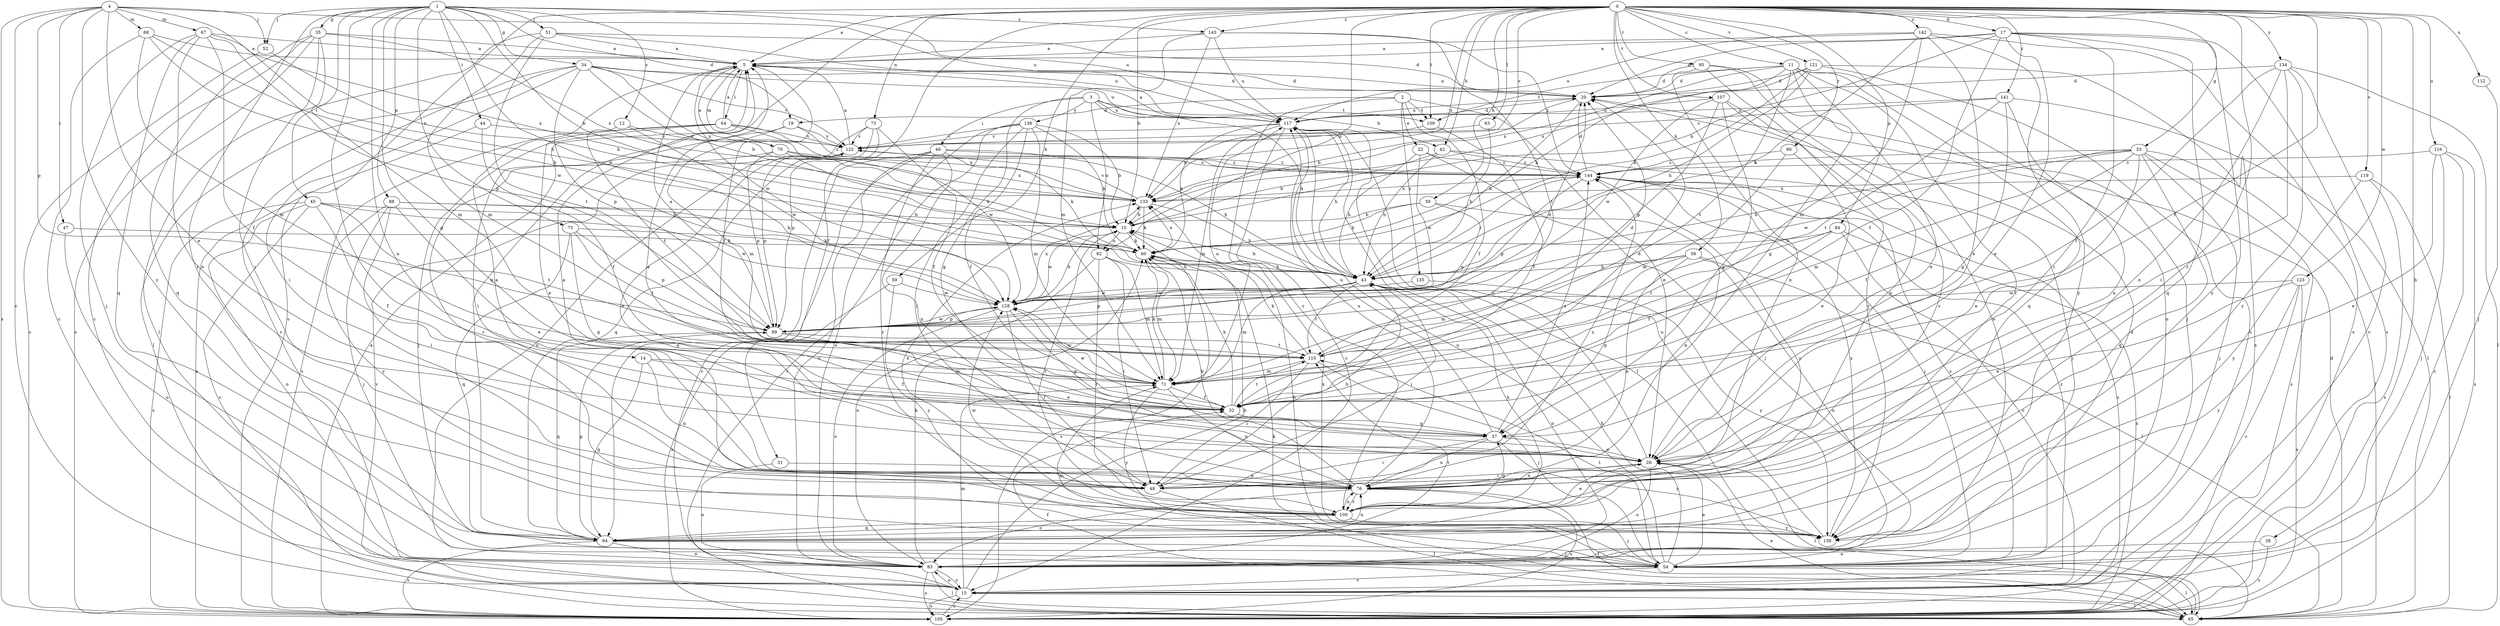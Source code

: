 strict digraph  {
0;
1;
2;
3;
4;
5;
10;
11;
12;
14;
15;
17;
19;
20;
22;
26;
31;
32;
33;
34;
35;
37;
38;
39;
42;
43;
44;
45;
46;
47;
48;
51;
52;
54;
58;
59;
60;
63;
64;
65;
67;
68;
70;
71;
73;
75;
76;
82;
83;
84;
88;
89;
94;
95;
99;
100;
105;
107;
109;
110;
112;
116;
117;
119;
121;
122;
123;
128;
133;
134;
135;
136;
139;
141;
142;
143;
144;
0 -> 5  [label=a];
0 -> 10  [label=b];
0 -> 11  [label=c];
0 -> 17  [label=d];
0 -> 31  [label=f];
0 -> 32  [label=f];
0 -> 33  [label=g];
0 -> 38  [label=h];
0 -> 39  [label=h];
0 -> 42  [label=h];
0 -> 58  [label=k];
0 -> 59  [label=k];
0 -> 63  [label=l];
0 -> 73  [label=n];
0 -> 82  [label=o];
0 -> 84  [label=p];
0 -> 94  [label=q];
0 -> 95  [label=r];
0 -> 99  [label=r];
0 -> 100  [label=r];
0 -> 105  [label=s];
0 -> 107  [label=t];
0 -> 109  [label=t];
0 -> 112  [label=u];
0 -> 116  [label=u];
0 -> 119  [label=v];
0 -> 121  [label=v];
0 -> 122  [label=v];
0 -> 123  [label=w];
0 -> 133  [label=x];
0 -> 134  [label=y];
0 -> 141  [label=z];
0 -> 142  [label=z];
0 -> 143  [label=z];
1 -> 10  [label=b];
1 -> 12  [label=c];
1 -> 14  [label=c];
1 -> 19  [label=d];
1 -> 34  [label=g];
1 -> 35  [label=g];
1 -> 37  [label=g];
1 -> 44  [label=i];
1 -> 45  [label=i];
1 -> 51  [label=j];
1 -> 52  [label=j];
1 -> 75  [label=n];
1 -> 76  [label=n];
1 -> 88  [label=p];
1 -> 100  [label=r];
1 -> 117  [label=u];
1 -> 128  [label=w];
1 -> 143  [label=z];
2 -> 19  [label=d];
2 -> 22  [label=e];
2 -> 26  [label=e];
2 -> 32  [label=f];
2 -> 100  [label=r];
2 -> 109  [label=t];
2 -> 135  [label=y];
3 -> 37  [label=g];
3 -> 42  [label=h];
3 -> 43  [label=h];
3 -> 46  [label=i];
3 -> 82  [label=o];
3 -> 109  [label=t];
3 -> 117  [label=u];
3 -> 136  [label=y];
4 -> 15  [label=c];
4 -> 26  [label=e];
4 -> 43  [label=h];
4 -> 47  [label=i];
4 -> 52  [label=j];
4 -> 67  [label=m];
4 -> 68  [label=m];
4 -> 89  [label=p];
4 -> 105  [label=s];
4 -> 117  [label=u];
4 -> 139  [label=y];
5 -> 20  [label=d];
5 -> 32  [label=f];
5 -> 64  [label=l];
5 -> 70  [label=m];
5 -> 128  [label=w];
10 -> 60  [label=k];
10 -> 82  [label=o];
10 -> 100  [label=r];
10 -> 128  [label=w];
11 -> 20  [label=d];
11 -> 26  [label=e];
11 -> 37  [label=g];
11 -> 60  [label=k];
11 -> 83  [label=o];
11 -> 94  [label=q];
11 -> 100  [label=r];
11 -> 109  [label=t];
11 -> 110  [label=t];
11 -> 133  [label=x];
12 -> 110  [label=t];
12 -> 122  [label=v];
12 -> 128  [label=w];
14 -> 32  [label=f];
14 -> 71  [label=m];
14 -> 76  [label=n];
14 -> 94  [label=q];
15 -> 10  [label=b];
15 -> 65  [label=l];
15 -> 71  [label=m];
15 -> 83  [label=o];
15 -> 105  [label=s];
15 -> 144  [label=z];
17 -> 5  [label=a];
17 -> 10  [label=b];
17 -> 20  [label=d];
17 -> 26  [label=e];
17 -> 32  [label=f];
17 -> 48  [label=i];
17 -> 94  [label=q];
17 -> 105  [label=s];
17 -> 139  [label=y];
19 -> 48  [label=i];
19 -> 71  [label=m];
19 -> 122  [label=v];
19 -> 144  [label=z];
20 -> 5  [label=a];
20 -> 10  [label=b];
20 -> 43  [label=h];
20 -> 117  [label=u];
22 -> 43  [label=h];
22 -> 54  [label=j];
22 -> 128  [label=w];
22 -> 144  [label=z];
26 -> 5  [label=a];
26 -> 48  [label=i];
26 -> 65  [label=l];
26 -> 76  [label=n];
26 -> 83  [label=o];
26 -> 117  [label=u];
31 -> 76  [label=n];
31 -> 83  [label=o];
32 -> 20  [label=d];
32 -> 37  [label=g];
32 -> 60  [label=k];
32 -> 110  [label=t];
32 -> 128  [label=w];
33 -> 26  [label=e];
33 -> 32  [label=f];
33 -> 43  [label=h];
33 -> 54  [label=j];
33 -> 65  [label=l];
33 -> 71  [label=m];
33 -> 94  [label=q];
33 -> 105  [label=s];
33 -> 128  [label=w];
33 -> 144  [label=z];
34 -> 10  [label=b];
34 -> 15  [label=c];
34 -> 20  [label=d];
34 -> 48  [label=i];
34 -> 65  [label=l];
34 -> 89  [label=p];
34 -> 117  [label=u];
34 -> 122  [label=v];
34 -> 133  [label=x];
35 -> 5  [label=a];
35 -> 15  [label=c];
35 -> 48  [label=i];
35 -> 71  [label=m];
35 -> 94  [label=q];
35 -> 105  [label=s];
35 -> 133  [label=x];
37 -> 26  [label=e];
37 -> 48  [label=i];
37 -> 76  [label=n];
37 -> 117  [label=u];
37 -> 139  [label=y];
37 -> 144  [label=z];
38 -> 83  [label=o];
38 -> 105  [label=s];
39 -> 10  [label=b];
39 -> 60  [label=k];
39 -> 76  [label=n];
39 -> 89  [label=p];
42 -> 10  [label=b];
42 -> 43  [label=h];
42 -> 54  [label=j];
42 -> 144  [label=z];
43 -> 10  [label=b];
43 -> 48  [label=i];
43 -> 71  [label=m];
43 -> 83  [label=o];
43 -> 89  [label=p];
43 -> 110  [label=t];
43 -> 128  [label=w];
43 -> 144  [label=z];
44 -> 32  [label=f];
44 -> 105  [label=s];
44 -> 122  [label=v];
45 -> 10  [label=b];
45 -> 15  [label=c];
45 -> 32  [label=f];
45 -> 83  [label=o];
45 -> 105  [label=s];
45 -> 110  [label=t];
45 -> 128  [label=w];
46 -> 15  [label=c];
46 -> 43  [label=h];
46 -> 60  [label=k];
46 -> 76  [label=n];
46 -> 83  [label=o];
46 -> 94  [label=q];
46 -> 100  [label=r];
46 -> 144  [label=z];
47 -> 60  [label=k];
47 -> 83  [label=o];
48 -> 5  [label=a];
48 -> 43  [label=h];
48 -> 65  [label=l];
48 -> 144  [label=z];
51 -> 5  [label=a];
51 -> 20  [label=d];
51 -> 65  [label=l];
51 -> 71  [label=m];
51 -> 110  [label=t];
51 -> 117  [label=u];
52 -> 60  [label=k];
52 -> 105  [label=s];
54 -> 10  [label=b];
54 -> 15  [label=c];
54 -> 26  [label=e];
54 -> 43  [label=h];
54 -> 65  [label=l];
54 -> 71  [label=m];
54 -> 110  [label=t];
54 -> 117  [label=u];
54 -> 133  [label=x];
54 -> 144  [label=z];
58 -> 37  [label=g];
58 -> 43  [label=h];
58 -> 65  [label=l];
58 -> 71  [label=m];
58 -> 76  [label=n];
58 -> 83  [label=o];
59 -> 105  [label=s];
59 -> 128  [label=w];
59 -> 139  [label=y];
60 -> 43  [label=h];
60 -> 71  [label=m];
60 -> 105  [label=s];
60 -> 133  [label=x];
63 -> 43  [label=h];
63 -> 122  [label=v];
64 -> 5  [label=a];
64 -> 26  [label=e];
64 -> 54  [label=j];
64 -> 105  [label=s];
64 -> 122  [label=v];
64 -> 128  [label=w];
64 -> 133  [label=x];
65 -> 20  [label=d];
65 -> 26  [label=e];
65 -> 32  [label=f];
65 -> 60  [label=k];
65 -> 122  [label=v];
67 -> 5  [label=a];
67 -> 32  [label=f];
67 -> 54  [label=j];
67 -> 76  [label=n];
67 -> 89  [label=p];
67 -> 94  [label=q];
67 -> 133  [label=x];
68 -> 5  [label=a];
68 -> 15  [label=c];
68 -> 43  [label=h];
68 -> 71  [label=m];
68 -> 128  [label=w];
70 -> 5  [label=a];
70 -> 60  [label=k];
70 -> 89  [label=p];
70 -> 100  [label=r];
70 -> 133  [label=x];
70 -> 144  [label=z];
71 -> 32  [label=f];
71 -> 60  [label=k];
71 -> 76  [label=n];
71 -> 117  [label=u];
71 -> 128  [label=w];
71 -> 139  [label=y];
73 -> 32  [label=f];
73 -> 83  [label=o];
73 -> 89  [label=p];
73 -> 94  [label=q];
73 -> 122  [label=v];
75 -> 37  [label=g];
75 -> 60  [label=k];
75 -> 89  [label=p];
75 -> 94  [label=q];
75 -> 110  [label=t];
76 -> 5  [label=a];
76 -> 60  [label=k];
76 -> 65  [label=l];
76 -> 83  [label=o];
76 -> 100  [label=r];
76 -> 105  [label=s];
76 -> 117  [label=u];
82 -> 43  [label=h];
82 -> 48  [label=i];
82 -> 71  [label=m];
82 -> 83  [label=o];
82 -> 100  [label=r];
83 -> 15  [label=c];
83 -> 20  [label=d];
83 -> 60  [label=k];
83 -> 65  [label=l];
83 -> 105  [label=s];
83 -> 110  [label=t];
84 -> 15  [label=c];
84 -> 32  [label=f];
84 -> 60  [label=k];
84 -> 105  [label=s];
84 -> 110  [label=t];
88 -> 10  [label=b];
88 -> 26  [label=e];
88 -> 48  [label=i];
88 -> 54  [label=j];
88 -> 60  [label=k];
88 -> 139  [label=y];
89 -> 5  [label=a];
89 -> 20  [label=d];
89 -> 26  [label=e];
89 -> 94  [label=q];
89 -> 110  [label=t];
89 -> 128  [label=w];
94 -> 54  [label=j];
94 -> 76  [label=n];
94 -> 83  [label=o];
94 -> 89  [label=p];
94 -> 105  [label=s];
94 -> 144  [label=z];
95 -> 20  [label=d];
95 -> 54  [label=j];
95 -> 76  [label=n];
95 -> 83  [label=o];
95 -> 139  [label=y];
99 -> 26  [label=e];
99 -> 71  [label=m];
99 -> 144  [label=z];
100 -> 26  [label=e];
100 -> 37  [label=g];
100 -> 43  [label=h];
100 -> 54  [label=j];
100 -> 76  [label=n];
100 -> 94  [label=q];
100 -> 128  [label=w];
100 -> 133  [label=x];
100 -> 139  [label=y];
105 -> 5  [label=a];
105 -> 15  [label=c];
105 -> 144  [label=z];
107 -> 37  [label=g];
107 -> 76  [label=n];
107 -> 89  [label=p];
107 -> 100  [label=r];
107 -> 117  [label=u];
107 -> 128  [label=w];
109 -> 32  [label=f];
109 -> 133  [label=x];
110 -> 20  [label=d];
110 -> 48  [label=i];
110 -> 54  [label=j];
110 -> 60  [label=k];
110 -> 71  [label=m];
112 -> 54  [label=j];
116 -> 15  [label=c];
116 -> 26  [label=e];
116 -> 54  [label=j];
116 -> 105  [label=s];
116 -> 144  [label=z];
117 -> 5  [label=a];
117 -> 15  [label=c];
117 -> 20  [label=d];
117 -> 43  [label=h];
117 -> 60  [label=k];
117 -> 65  [label=l];
117 -> 71  [label=m];
117 -> 122  [label=v];
119 -> 65  [label=l];
119 -> 105  [label=s];
119 -> 133  [label=x];
119 -> 139  [label=y];
121 -> 15  [label=c];
121 -> 20  [label=d];
121 -> 43  [label=h];
121 -> 60  [label=k];
121 -> 105  [label=s];
121 -> 133  [label=x];
122 -> 5  [label=a];
122 -> 26  [label=e];
122 -> 89  [label=p];
122 -> 144  [label=z];
123 -> 15  [label=c];
123 -> 26  [label=e];
123 -> 105  [label=s];
123 -> 128  [label=w];
123 -> 139  [label=y];
128 -> 10  [label=b];
128 -> 37  [label=g];
128 -> 48  [label=i];
128 -> 83  [label=o];
128 -> 89  [label=p];
128 -> 133  [label=x];
133 -> 10  [label=b];
133 -> 43  [label=h];
133 -> 60  [label=k];
133 -> 122  [label=v];
134 -> 15  [label=c];
134 -> 20  [label=d];
134 -> 32  [label=f];
134 -> 48  [label=i];
134 -> 65  [label=l];
134 -> 76  [label=n];
134 -> 139  [label=y];
135 -> 128  [label=w];
135 -> 139  [label=y];
136 -> 10  [label=b];
136 -> 32  [label=f];
136 -> 48  [label=i];
136 -> 60  [label=k];
136 -> 65  [label=l];
136 -> 71  [label=m];
136 -> 83  [label=o];
136 -> 122  [label=v];
139 -> 117  [label=u];
139 -> 144  [label=z];
141 -> 37  [label=g];
141 -> 65  [label=l];
141 -> 76  [label=n];
141 -> 110  [label=t];
141 -> 117  [label=u];
141 -> 122  [label=v];
142 -> 5  [label=a];
142 -> 26  [label=e];
142 -> 43  [label=h];
142 -> 71  [label=m];
142 -> 105  [label=s];
142 -> 117  [label=u];
142 -> 139  [label=y];
143 -> 5  [label=a];
143 -> 71  [label=m];
143 -> 110  [label=t];
143 -> 117  [label=u];
143 -> 133  [label=x];
143 -> 144  [label=z];
144 -> 20  [label=d];
144 -> 54  [label=j];
144 -> 89  [label=p];
144 -> 133  [label=x];
}
